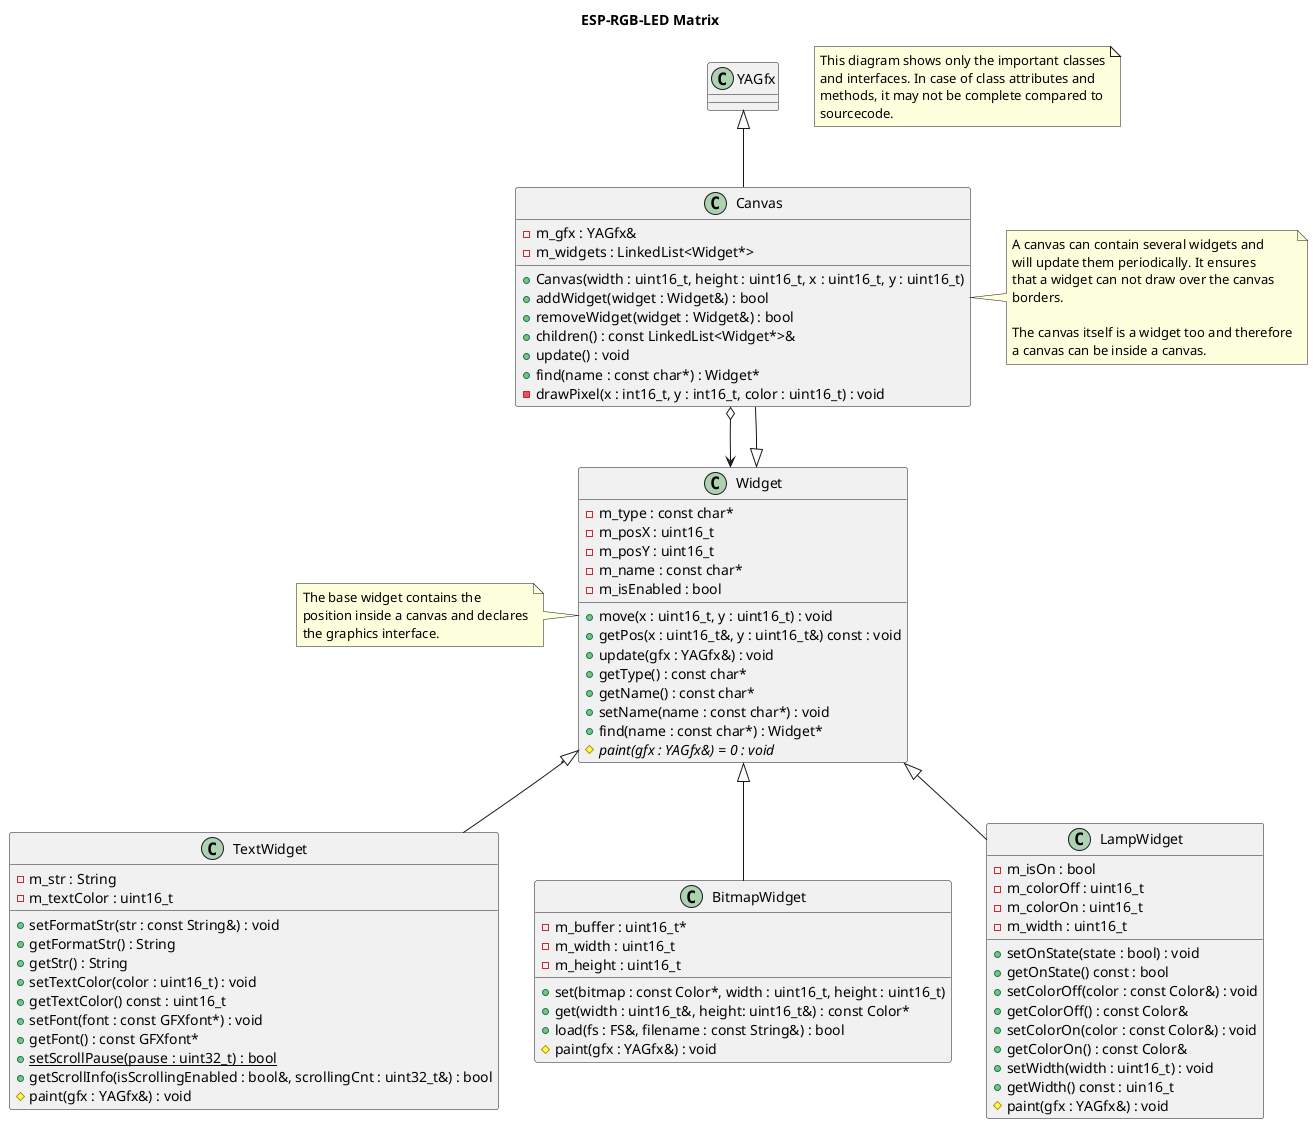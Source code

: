 @startuml

title ESP-RGB-LED Matrix

note as N1
    This diagram shows only the important classes
    and interfaces. In case of class attributes and
    methods, it may not be complete compared to
    sourcecode.
end note

class YAGfx

class Canvas {
    - m_gfx : YAGfx&
    - m_widgets : LinkedList<Widget*>
    + Canvas(width : uint16_t, height : uint16_t, x : uint16_t, y : uint16_t)
    + addWidget(widget : Widget&) : bool
    + removeWidget(widget : Widget&) : bool
    + children() : const LinkedList<Widget*>&
    + update() : void
    + find(name : const char*) : Widget*
    - drawPixel(x : int16_t, y : int16_t, color : uint16_t) : void
}

YAGfx <|-- Canvas
Widget <|-- Canvas
Canvas o--> Widget

note right of Canvas
    A canvas can contain several widgets and
    will update them periodically. It ensures
    that a widget can not draw over the canvas
    borders.

    The canvas itself is a widget too and therefore
    a canvas can be inside a canvas.
end note

class Widget {
    - m_type : const char*
    - m_posX : uint16_t
    - m_posY : uint16_t
    - m_name : const char*
    - m_isEnabled : bool
    + move(x : uint16_t, y : uint16_t) : void
    + getPos(x : uint16_t&, y : uint16_t&) const : void
    + update(gfx : YAGfx&) : void
    + getType() : const char*
    + getName() : const char*
    + setName(name : const char*) : void
    + find(name : const char*) : Widget*
    # {abstract} paint(gfx : YAGfx&) = 0 : void
}

note left of Widget
    The base widget contains the
    position inside a canvas and declares
    the graphics interface.
end note

class TextWidget {
    - m_str : String
    - m_textColor : uint16_t
    + setFormatStr(str : const String&) : void
    + getFormatStr() : String
    + getStr() : String
    + setTextColor(color : uint16_t) : void
    + getTextColor() const : uint16_t
    + setFont(font : const GFXfont*) : void
    + getFont() : const GFXfont*
    + {static} setScrollPause(pause : uint32_t) : bool
    + getScrollInfo(isScrollingEnabled : bool&, scrollingCnt : uint32_t&) : bool
    # paint(gfx : YAGfx&) : void
}

Widget <|-- TextWidget

class BitmapWidget {
    - m_buffer : uint16_t*
    - m_width : uint16_t
    - m_height : uint16_t
    + set(bitmap : const Color*, width : uint16_t, height : uint16_t)
    + get(width : uint16_t&, height: uint16_t&) : const Color*
    + load(fs : FS&, filename : const String&) : bool
    # paint(gfx : YAGfx&) : void
}

Widget <|-- BitmapWidget

class LampWidget {
    - m_isOn : bool
    - m_colorOff : uint16_t
    - m_colorOn : uint16_t
    - m_width : uint16_t
    + setOnState(state : bool) : void
    + getOnState() const : bool
    + setColorOff(color : const Color&) : void
    + getColorOff() : const Color&
    + setColorOn(color : const Color&) : void
    + getColorOn() : const Color&
    + setWidth(width : uint16_t) : void
    + getWidth() const : uin16_t
    # paint(gfx : YAGfx&) : void
}

Widget <|-- LampWidget

@enduml
